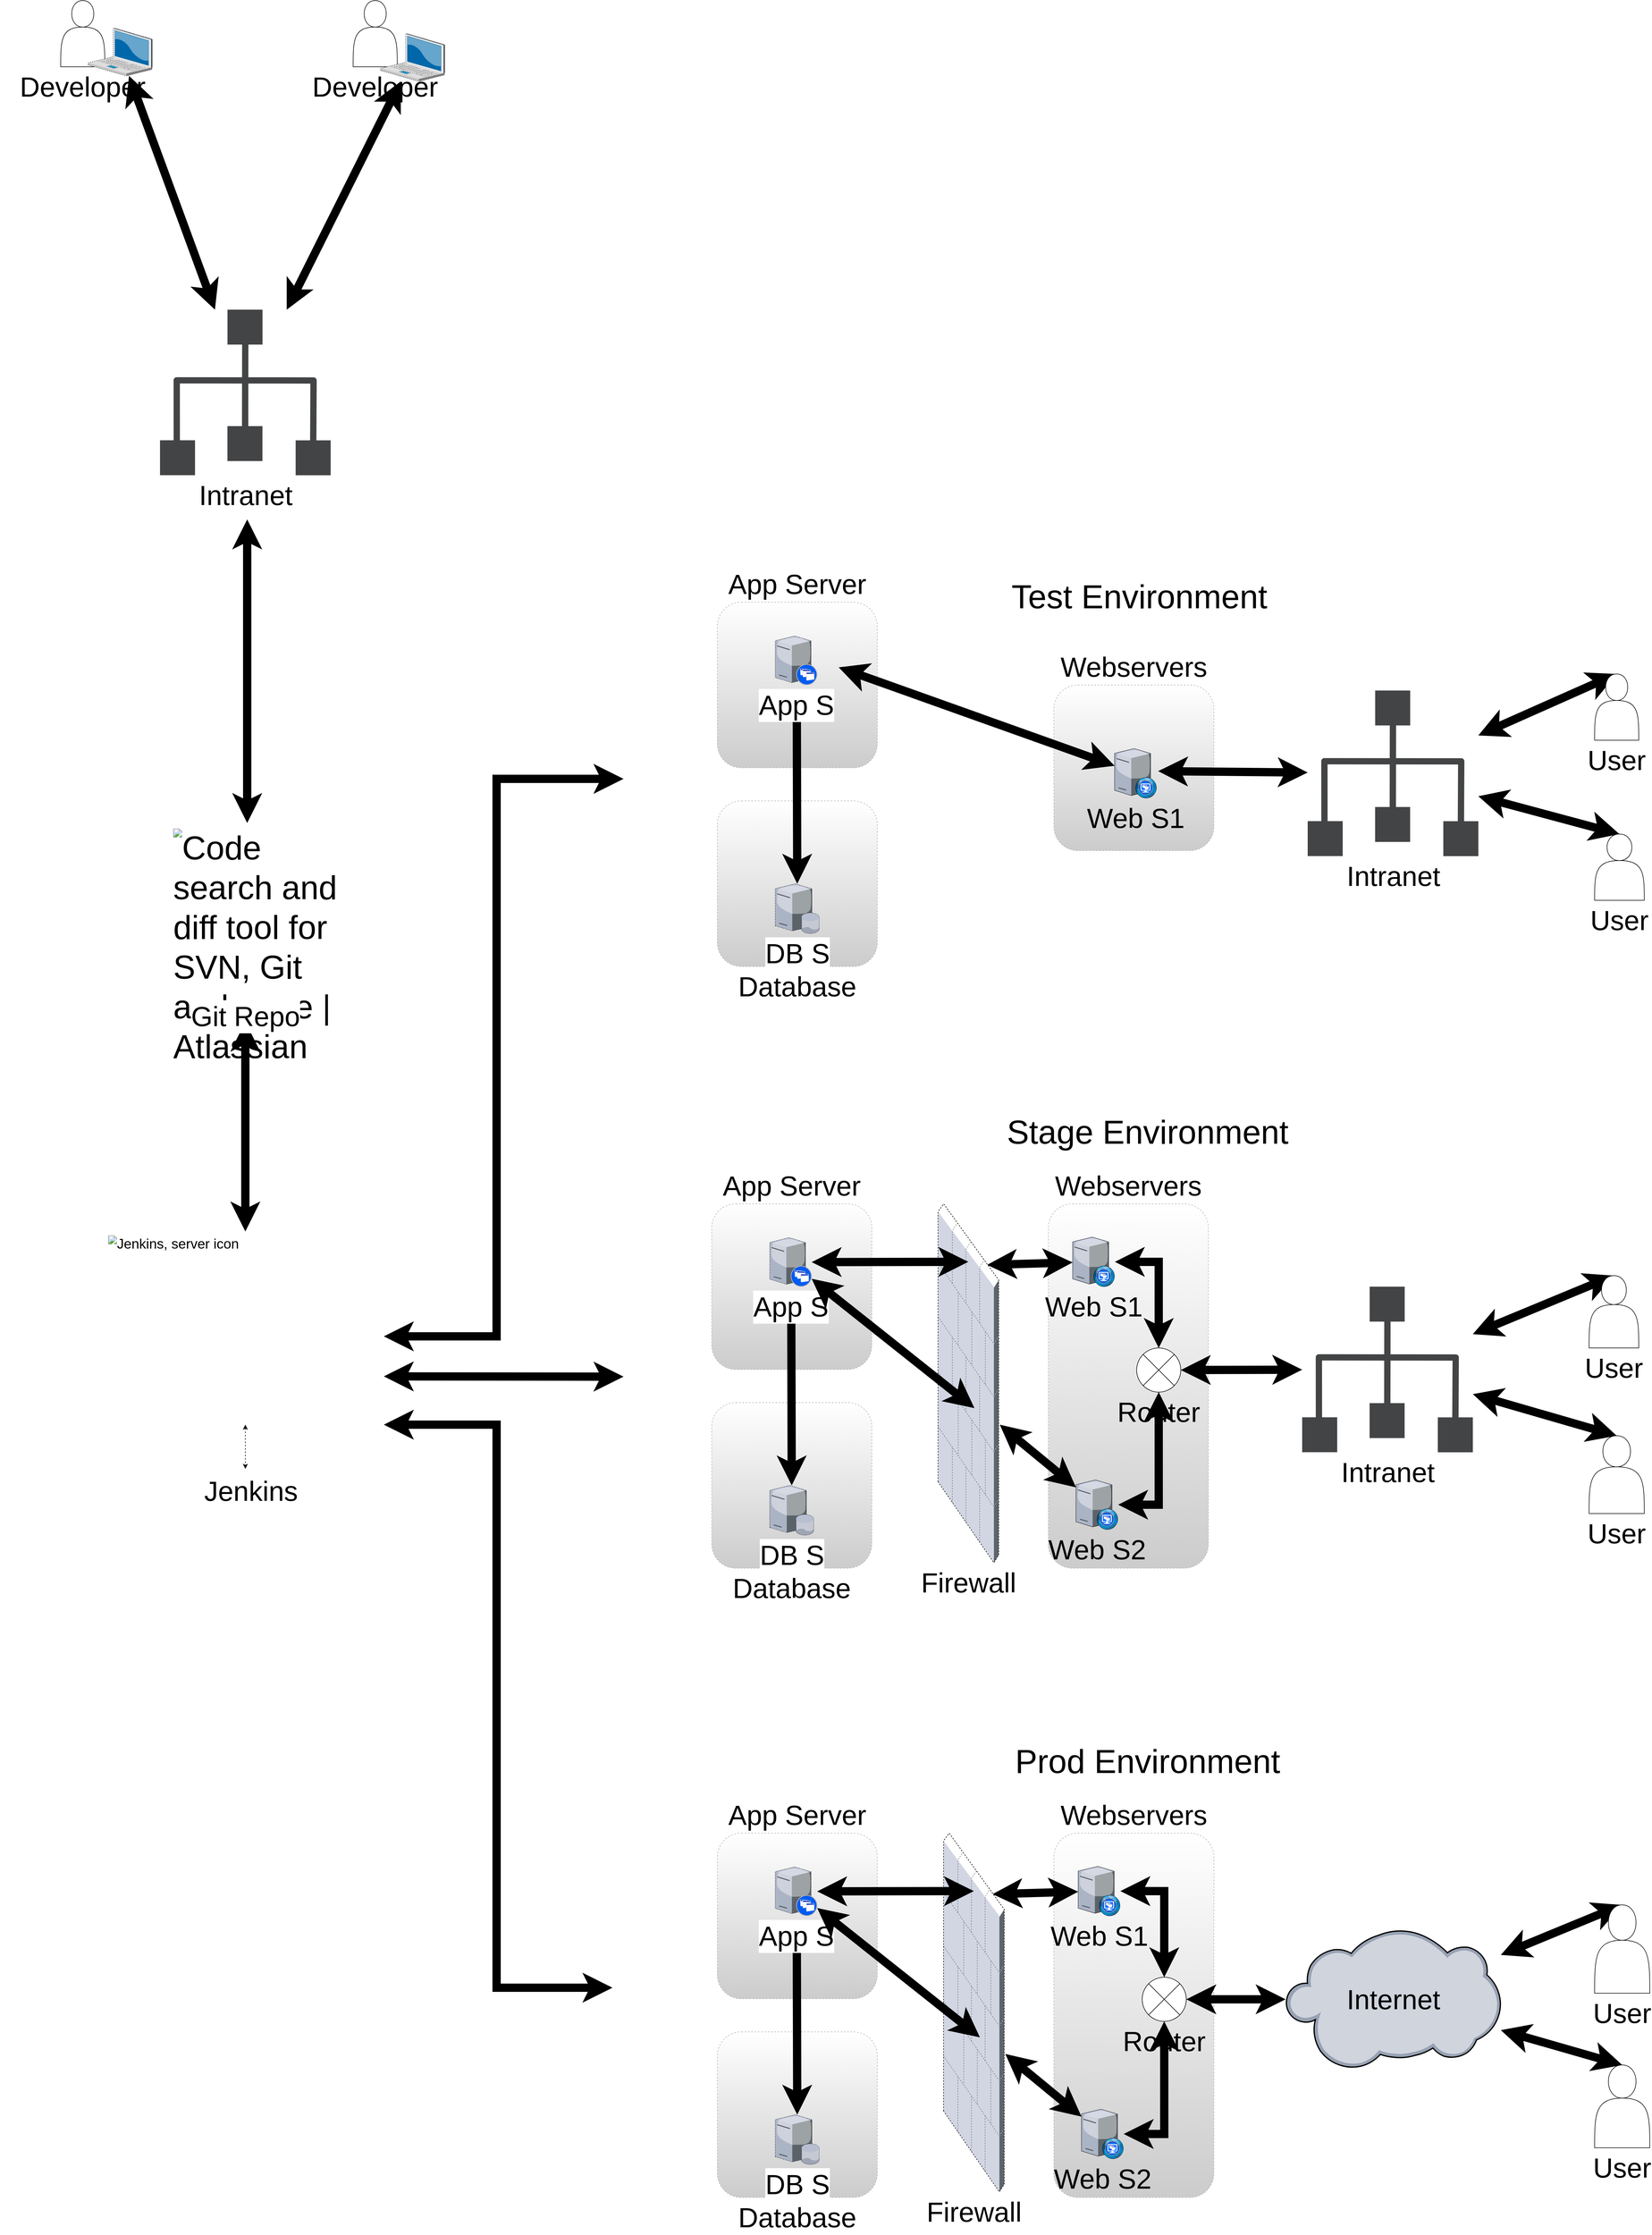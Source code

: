 <mxfile version="13.1.1" type="device"><diagram name="Page-1" id="822b0af5-4adb-64df-f703-e8dfc1f81529"><mxGraphModel dx="6813" dy="2693" grid="1" gridSize="10" guides="1" tooltips="1" connect="1" arrows="1" fold="1" page="1" pageScale="1" pageWidth="3500" pageHeight="4200" background="#ffffff" math="0" shadow="0"><root><mxCell id="0"/><mxCell id="1" parent="0"/><mxCell id="BeEIueveTL1TFy1BBAYI-16" value="Database" style="rounded=1;whiteSpace=wrap;html=1;fontSize=50;fillColor=#CCCCCC;labelPosition=center;verticalLabelPosition=bottom;align=center;verticalAlign=top;fontColor=#000000;strokeColor=#B3B3B3;dashed=1;labelBackgroundColor=#ffffff;shadow=0;glass=0;gradientColor=#FFFFFF;gradientDirection=north;" parent="1" vertex="1"><mxGeometry x="1730" y="1580" width="290" height="300" as="geometry"/></mxCell><mxCell id="BeEIueveTL1TFy1BBAYI-15" value="App Server" style="rounded=1;whiteSpace=wrap;html=1;fontSize=50;fillColor=#CCCCCC;labelPosition=center;verticalLabelPosition=top;align=center;verticalAlign=bottom;fontColor=#000000;strokeColor=#B3B3B3;dashed=1;labelBackgroundColor=#ffffff;shadow=0;glass=0;gradientColor=#FFFFFF;gradientDirection=north;" parent="1" vertex="1"><mxGeometry x="1730" y="1220" width="290" height="300" as="geometry"/></mxCell><mxCell id="BeEIueveTL1TFy1BBAYI-13" value="Webservers" style="rounded=1;whiteSpace=wrap;html=1;fontSize=50;fillColor=#CCCCCC;labelPosition=center;verticalLabelPosition=top;align=center;verticalAlign=bottom;fontColor=#000000;strokeColor=#B3B3B3;dashed=1;labelBackgroundColor=#ffffff;shadow=0;glass=0;gradientColor=#FFFFFF;gradientDirection=north;" parent="1" vertex="1"><mxGeometry x="2340" y="1370" width="290" height="300" as="geometry"/></mxCell><mxCell id="BeEIueveTL1TFy1BBAYI-19" style="edgeStyle=none;rounded=0;orthogonalLoop=1;jettySize=auto;html=1;startArrow=classic;startFill=1;endArrow=classic;endFill=1;fontSize=25;fontColor=#000000;strokeWidth=15;" parent="1" source="BeEIueveTL1TFy1BBAYI-2" edge="1"><mxGeometry relative="1" as="geometry"><mxPoint x="1950" y="1338" as="targetPoint"/></mxGeometry></mxCell><mxCell id="BeEIueveTL1TFy1BBAYI-2" value="Web S1" style="verticalLabelPosition=bottom;aspect=fixed;html=1;verticalAlign=top;strokeColor=none;align=center;outlineConnect=0;shape=mxgraph.citrix.desktop_web;fontSize=50;" parent="1" vertex="1"><mxGeometry x="2450" y="1485" width="76.5" height="90" as="geometry"/></mxCell><mxCell id="BeEIueveTL1TFy1BBAYI-8" style="edgeStyle=none;rounded=0;orthogonalLoop=1;jettySize=auto;html=1;exitX=1.031;exitY=0.456;exitDx=0;exitDy=0;fontSize=30;startArrow=classic;startFill=1;exitPerimeter=0;strokeWidth=15;" parent="1" source="BeEIueveTL1TFy1BBAYI-2" target="BeEIueveTL1TFy1BBAYI-94" edge="1"><mxGeometry relative="1" as="geometry"><mxPoint x="2580" y="1521" as="sourcePoint"/><mxPoint x="2760.0" y="1520.998" as="targetPoint"/></mxGeometry></mxCell><mxCell id="BeEIueveTL1TFy1BBAYI-11" style="edgeStyle=none;rounded=0;orthogonalLoop=1;jettySize=auto;html=1;exitX=0.5;exitY=0;exitDx=0;exitDy=0;fontSize=30;startArrow=classic;startFill=1;strokeWidth=15;" parent="1" source="BeEIueveTL1TFy1BBAYI-9" target="BeEIueveTL1TFy1BBAYI-94" edge="1"><mxGeometry relative="1" as="geometry"><mxPoint x="3150" y="1581.27" as="targetPoint"/></mxGeometry></mxCell><mxCell id="BeEIueveTL1TFy1BBAYI-9" value="User" style="shape=actor;whiteSpace=wrap;html=1;fontSize=50;labelPosition=center;verticalLabelPosition=bottom;align=center;verticalAlign=top;" parent="1" vertex="1"><mxGeometry x="3320" y="1640" width="90" height="120" as="geometry"/></mxCell><mxCell id="BeEIueveTL1TFy1BBAYI-12" style="edgeStyle=none;rounded=0;orthogonalLoop=1;jettySize=auto;html=1;exitX=0.5;exitY=0;exitDx=0;exitDy=0;fontSize=30;verticalAlign=middle;horizontal=1;endArrow=classic;endFill=1;startArrow=classic;startFill=1;strokeWidth=15;" parent="1" source="BeEIueveTL1TFy1BBAYI-10" target="BeEIueveTL1TFy1BBAYI-94" edge="1"><mxGeometry relative="1" as="geometry"><mxPoint x="3150" y="1434.387" as="targetPoint"/></mxGeometry></mxCell><mxCell id="BeEIueveTL1TFy1BBAYI-10" value="User" style="shape=actor;whiteSpace=wrap;html=1;fontSize=50;labelPosition=center;verticalLabelPosition=bottom;align=center;verticalAlign=top;" parent="1" vertex="1"><mxGeometry x="3320" y="1350" width="80" height="120" as="geometry"/></mxCell><mxCell id="BeEIueveTL1TFy1BBAYI-21" style="edgeStyle=none;rounded=0;orthogonalLoop=1;jettySize=auto;html=1;entryX=0.513;entryY=1.09;entryDx=0;entryDy=0;entryPerimeter=0;startArrow=classic;startFill=1;endArrow=classic;endFill=1;fontSize=25;fontColor=#000000;strokeWidth=15;" parent="1" source="BeEIueveTL1TFy1BBAYI-17" target="BeEIueveTL1TFy1BBAYI-18" edge="1"><mxGeometry relative="1" as="geometry"/></mxCell><mxCell id="BeEIueveTL1TFy1BBAYI-17" value="DB S" style="verticalLabelPosition=bottom;aspect=fixed;html=1;verticalAlign=top;strokeColor=none;align=center;outlineConnect=0;shape=mxgraph.citrix.database_server;rounded=1;shadow=0;glass=0;dashed=1;labelBackgroundColor=#ffffff;fillColor=#CCCCCC;gradientColor=#FFFFFF;fontSize=50;fontColor=#000000;" parent="1" vertex="1"><mxGeometry x="1835" y="1730" width="80" height="90" as="geometry"/></mxCell><mxCell id="BeEIueveTL1TFy1BBAYI-18" value="App S" style="verticalLabelPosition=bottom;aspect=fixed;html=1;verticalAlign=top;strokeColor=none;align=center;outlineConnect=0;shape=mxgraph.citrix.xenapp_server;rounded=1;shadow=0;glass=0;dashed=1;labelBackgroundColor=#ffffff;fillColor=#CCCCCC;gradientColor=#FFFFFF;fontSize=50;fontColor=#000000;" parent="1" vertex="1"><mxGeometry x="1835" y="1281" width="76" height="89" as="geometry"/></mxCell><mxCell id="BeEIueveTL1TFy1BBAYI-26" value="Database" style="rounded=1;whiteSpace=wrap;html=1;fontSize=50;fillColor=#CCCCCC;labelPosition=center;verticalLabelPosition=bottom;align=center;verticalAlign=top;fontColor=#000000;strokeColor=#B3B3B3;dashed=1;labelBackgroundColor=#ffffff;shadow=0;glass=0;gradientColor=#FFFFFF;gradientDirection=north;" parent="1" vertex="1"><mxGeometry x="1720" y="2670" width="290" height="300" as="geometry"/></mxCell><mxCell id="BeEIueveTL1TFy1BBAYI-27" value="App Server" style="rounded=1;whiteSpace=wrap;html=1;fontSize=50;fillColor=#CCCCCC;labelPosition=center;verticalLabelPosition=top;align=center;verticalAlign=bottom;fontColor=#000000;strokeColor=#B3B3B3;dashed=1;labelBackgroundColor=#ffffff;shadow=0;glass=0;gradientColor=#FFFFFF;gradientDirection=north;" parent="1" vertex="1"><mxGeometry x="1720" y="2310" width="290" height="300" as="geometry"/></mxCell><mxCell id="BeEIueveTL1TFy1BBAYI-28" value="Webservers" style="rounded=1;whiteSpace=wrap;html=1;fontSize=50;fillColor=#CCCCCC;labelPosition=center;verticalLabelPosition=top;align=center;verticalAlign=bottom;fontColor=#000000;strokeColor=#B3B3B3;dashed=1;labelBackgroundColor=#ffffff;shadow=0;glass=0;gradientColor=#FFFFFF;gradientDirection=north;" parent="1" vertex="1"><mxGeometry x="2330" y="2310" width="290" height="660" as="geometry"/></mxCell><mxCell id="BeEIueveTL1TFy1BBAYI-29" value="Web S2" style="verticalLabelPosition=bottom;aspect=fixed;html=1;verticalAlign=top;strokeColor=none;align=center;outlineConnect=0;shape=mxgraph.citrix.desktop_web;fontSize=50;" parent="1" vertex="1"><mxGeometry x="2380" y="2810" width="76.5" height="90" as="geometry"/></mxCell><mxCell id="BeEIueveTL1TFy1BBAYI-30" style="edgeStyle=none;rounded=0;orthogonalLoop=1;jettySize=auto;html=1;startArrow=classic;startFill=1;endArrow=classic;endFill=1;fontSize=25;fontColor=#000000;entryX=0.808;entryY=0.17;entryDx=0;entryDy=0;entryPerimeter=0;strokeWidth=15;" parent="1" source="BeEIueveTL1TFy1BBAYI-31" target="BeEIueveTL1TFy1BBAYI-45" edge="1"><mxGeometry relative="1" as="geometry"/></mxCell><mxCell id="BeEIueveTL1TFy1BBAYI-31" value="Web S1" style="verticalLabelPosition=bottom;aspect=fixed;html=1;verticalAlign=top;strokeColor=none;align=center;outlineConnect=0;shape=mxgraph.citrix.desktop_web;fontSize=50;" parent="1" vertex="1"><mxGeometry x="2374" y="2370" width="76.5" height="90" as="geometry"/></mxCell><mxCell id="BeEIueveTL1TFy1BBAYI-33" style="edgeStyle=orthogonalEdgeStyle;rounded=0;orthogonalLoop=1;jettySize=auto;html=1;exitX=0.5;exitY=0;exitDx=0;exitDy=0;startArrow=classic;startFill=1;strokeWidth=15;" parent="1" source="BeEIueveTL1TFy1BBAYI-36" target="BeEIueveTL1TFy1BBAYI-31" edge="1"><mxGeometry relative="1" as="geometry"><Array as="points"><mxPoint x="2530" y="2415"/></Array></mxGeometry></mxCell><mxCell id="BeEIueveTL1TFy1BBAYI-34" style="edgeStyle=orthogonalEdgeStyle;rounded=0;orthogonalLoop=1;jettySize=auto;html=1;exitX=0.5;exitY=1;exitDx=0;exitDy=0;startArrow=classic;startFill=1;strokeWidth=15;" parent="1" source="BeEIueveTL1TFy1BBAYI-36" target="BeEIueveTL1TFy1BBAYI-29" edge="1"><mxGeometry relative="1" as="geometry"><Array as="points"><mxPoint x="2530" y="2855"/></Array></mxGeometry></mxCell><mxCell id="BeEIueveTL1TFy1BBAYI-35" style="edgeStyle=none;rounded=0;orthogonalLoop=1;jettySize=auto;html=1;exitX=1;exitY=0.5;exitDx=0;exitDy=0;fontSize=30;startArrow=classic;startFill=1;strokeWidth=15;" parent="1" source="BeEIueveTL1TFy1BBAYI-36" target="BeEIueveTL1TFy1BBAYI-96" edge="1"><mxGeometry relative="1" as="geometry"><mxPoint x="2750" y="2610.998" as="targetPoint"/></mxGeometry></mxCell><mxCell id="BeEIueveTL1TFy1BBAYI-36" value="Router" style="shape=sumEllipse;perimeter=ellipsePerimeter;whiteSpace=wrap;html=1;backgroundOutline=1;fontSize=50;labelPosition=center;verticalLabelPosition=bottom;align=center;verticalAlign=top;" parent="1" vertex="1"><mxGeometry x="2490" y="2571" width="80" height="80" as="geometry"/></mxCell><mxCell id="BeEIueveTL1TFy1BBAYI-37" style="edgeStyle=none;rounded=0;orthogonalLoop=1;jettySize=auto;html=1;exitX=0.5;exitY=0;exitDx=0;exitDy=0;fontSize=30;startArrow=classic;startFill=1;strokeWidth=15;" parent="1" source="BeEIueveTL1TFy1BBAYI-38" target="BeEIueveTL1TFy1BBAYI-96" edge="1"><mxGeometry relative="1" as="geometry"><mxPoint x="3140" y="2671.27" as="targetPoint"/></mxGeometry></mxCell><mxCell id="BeEIueveTL1TFy1BBAYI-38" value="User" style="shape=actor;whiteSpace=wrap;html=1;fontSize=50;labelPosition=center;verticalLabelPosition=bottom;align=center;verticalAlign=top;" parent="1" vertex="1"><mxGeometry x="3310" y="2730" width="100" height="141" as="geometry"/></mxCell><mxCell id="BeEIueveTL1TFy1BBAYI-39" style="edgeStyle=none;rounded=0;orthogonalLoop=1;jettySize=auto;html=1;exitX=0.5;exitY=0;exitDx=0;exitDy=0;fontSize=30;verticalAlign=middle;horizontal=1;endArrow=classic;endFill=1;startArrow=classic;startFill=1;strokeWidth=15;" parent="1" source="BeEIueveTL1TFy1BBAYI-40" target="BeEIueveTL1TFy1BBAYI-96" edge="1"><mxGeometry relative="1" as="geometry"><mxPoint x="3140" y="2524.387" as="targetPoint"/></mxGeometry></mxCell><mxCell id="BeEIueveTL1TFy1BBAYI-40" value="User" style="shape=actor;whiteSpace=wrap;html=1;fontSize=50;labelPosition=center;verticalLabelPosition=bottom;align=center;verticalAlign=top;" parent="1" vertex="1"><mxGeometry x="3310" y="2440" width="90" height="131" as="geometry"/></mxCell><mxCell id="BeEIueveTL1TFy1BBAYI-41" style="edgeStyle=none;rounded=0;orthogonalLoop=1;jettySize=auto;html=1;entryX=0.513;entryY=1.09;entryDx=0;entryDy=0;entryPerimeter=0;startArrow=classic;startFill=1;endArrow=classic;endFill=1;fontSize=25;fontColor=#000000;strokeWidth=15;" parent="1" source="BeEIueveTL1TFy1BBAYI-42" target="BeEIueveTL1TFy1BBAYI-43" edge="1"><mxGeometry relative="1" as="geometry"/></mxCell><mxCell id="BeEIueveTL1TFy1BBAYI-42" value="DB S" style="verticalLabelPosition=bottom;aspect=fixed;html=1;verticalAlign=top;strokeColor=none;align=center;outlineConnect=0;shape=mxgraph.citrix.database_server;rounded=1;shadow=0;glass=0;dashed=1;labelBackgroundColor=#ffffff;fillColor=#CCCCCC;gradientColor=#FFFFFF;fontSize=50;fontColor=#000000;" parent="1" vertex="1"><mxGeometry x="1825" y="2820" width="80" height="90" as="geometry"/></mxCell><mxCell id="BeEIueveTL1TFy1BBAYI-43" value="App S" style="verticalLabelPosition=bottom;aspect=fixed;html=1;verticalAlign=top;strokeColor=none;align=center;outlineConnect=0;shape=mxgraph.citrix.xenapp_server;rounded=1;shadow=0;glass=0;dashed=1;labelBackgroundColor=#ffffff;fillColor=#CCCCCC;gradientColor=#FFFFFF;fontSize=50;fontColor=#000000;" parent="1" vertex="1"><mxGeometry x="1825" y="2371" width="76" height="89" as="geometry"/></mxCell><mxCell id="BeEIueveTL1TFy1BBAYI-44" style="edgeStyle=none;rounded=0;orthogonalLoop=1;jettySize=auto;html=1;startArrow=classic;startFill=1;endArrow=classic;endFill=1;fontSize=25;fontColor=#000000;strokeWidth=15;" parent="1" source="BeEIueveTL1TFy1BBAYI-29" edge="1"><mxGeometry relative="1" as="geometry"><mxPoint x="2242" y="2710" as="targetPoint"/></mxGeometry></mxCell><mxCell id="BeEIueveTL1TFy1BBAYI-45" value="Firewall" style="verticalLabelPosition=bottom;html=1;verticalAlign=top;strokeColor=none;align=center;outlineConnect=0;shape=mxgraph.citrix.firewall;rounded=1;shadow=0;glass=0;dashed=1;labelBackgroundColor=#ffffff;fillColor=#CCCCCC;gradientColor=#FFFFFF;fontSize=50;fontColor=#000000;direction=east;rotation=0;" parent="1" vertex="1"><mxGeometry x="2130" y="2310" width="110" height="650" as="geometry"/></mxCell><mxCell id="BeEIueveTL1TFy1BBAYI-46" style="edgeStyle=none;rounded=0;orthogonalLoop=1;jettySize=auto;html=1;startArrow=classic;startFill=1;endArrow=classic;endFill=1;fontSize=25;fontColor=#000000;strokeWidth=15;" parent="1" source="BeEIueveTL1TFy1BBAYI-43" edge="1"><mxGeometry relative="1" as="geometry"><mxPoint x="2185" y="2415" as="targetPoint"/></mxGeometry></mxCell><mxCell id="BeEIueveTL1TFy1BBAYI-47" style="edgeStyle=none;rounded=0;orthogonalLoop=1;jettySize=auto;html=1;startArrow=classic;startFill=1;endArrow=classic;endFill=1;fontSize=25;fontColor=#000000;strokeWidth=15;" parent="1" target="BeEIueveTL1TFy1BBAYI-43" edge="1"><mxGeometry relative="1" as="geometry"><mxPoint x="2196" y="2680" as="sourcePoint"/></mxGeometry></mxCell><mxCell id="BeEIueveTL1TFy1BBAYI-71" value="Database" style="rounded=1;whiteSpace=wrap;html=1;fontSize=50;fillColor=#CCCCCC;labelPosition=center;verticalLabelPosition=bottom;align=center;verticalAlign=top;fontColor=#000000;strokeColor=#B3B3B3;dashed=1;labelBackgroundColor=#ffffff;shadow=0;glass=0;gradientColor=#FFFFFF;gradientDirection=north;" parent="1" vertex="1"><mxGeometry x="1730" y="3810" width="290" height="300" as="geometry"/></mxCell><mxCell id="BeEIueveTL1TFy1BBAYI-72" value="App Server" style="rounded=1;whiteSpace=wrap;html=1;fontSize=50;fillColor=#CCCCCC;labelPosition=center;verticalLabelPosition=top;align=center;verticalAlign=bottom;fontColor=#000000;strokeColor=#B3B3B3;dashed=1;labelBackgroundColor=#ffffff;shadow=0;glass=0;gradientColor=#FFFFFF;gradientDirection=north;" parent="1" vertex="1"><mxGeometry x="1730" y="3450" width="290" height="300" as="geometry"/></mxCell><mxCell id="BeEIueveTL1TFy1BBAYI-73" value="Webservers" style="rounded=1;whiteSpace=wrap;html=1;fontSize=50;fillColor=#CCCCCC;labelPosition=center;verticalLabelPosition=top;align=center;verticalAlign=bottom;fontColor=#000000;strokeColor=#B3B3B3;dashed=1;labelBackgroundColor=#ffffff;shadow=0;glass=0;gradientColor=#FFFFFF;gradientDirection=north;" parent="1" vertex="1"><mxGeometry x="2340" y="3450" width="290" height="660" as="geometry"/></mxCell><mxCell id="BeEIueveTL1TFy1BBAYI-74" value="Web S2" style="verticalLabelPosition=bottom;aspect=fixed;html=1;verticalAlign=top;strokeColor=none;align=center;outlineConnect=0;shape=mxgraph.citrix.desktop_web;fontSize=50;" parent="1" vertex="1"><mxGeometry x="2390" y="3950" width="76.5" height="90" as="geometry"/></mxCell><mxCell id="BeEIueveTL1TFy1BBAYI-75" style="edgeStyle=none;rounded=0;orthogonalLoop=1;jettySize=auto;html=1;startArrow=classic;startFill=1;endArrow=classic;endFill=1;fontSize=25;fontColor=#000000;entryX=0.808;entryY=0.17;entryDx=0;entryDy=0;entryPerimeter=0;strokeWidth=15;" parent="1" source="BeEIueveTL1TFy1BBAYI-76" target="BeEIueveTL1TFy1BBAYI-90" edge="1"><mxGeometry relative="1" as="geometry"/></mxCell><mxCell id="BeEIueveTL1TFy1BBAYI-76" value="Web S1" style="verticalLabelPosition=bottom;aspect=fixed;html=1;verticalAlign=top;strokeColor=none;align=center;outlineConnect=0;shape=mxgraph.citrix.desktop_web;fontSize=50;" parent="1" vertex="1"><mxGeometry x="2384" y="3510" width="76.5" height="90" as="geometry"/></mxCell><mxCell id="BeEIueveTL1TFy1BBAYI-77" value="Internet" style="verticalLabelPosition=middle;aspect=fixed;html=1;verticalAlign=middle;strokeColor=none;align=center;outlineConnect=0;shape=mxgraph.citrix.cloud;labelPosition=center;fontSize=50;" parent="1" vertex="1"><mxGeometry x="2760" y="3623.74" width="390" height="254.51" as="geometry"/></mxCell><mxCell id="BeEIueveTL1TFy1BBAYI-78" style="edgeStyle=orthogonalEdgeStyle;rounded=0;orthogonalLoop=1;jettySize=auto;html=1;exitX=0.5;exitY=0;exitDx=0;exitDy=0;startArrow=classic;startFill=1;strokeWidth=15;" parent="1" source="BeEIueveTL1TFy1BBAYI-81" target="BeEIueveTL1TFy1BBAYI-76" edge="1"><mxGeometry relative="1" as="geometry"><Array as="points"><mxPoint x="2540" y="3555"/></Array></mxGeometry></mxCell><mxCell id="BeEIueveTL1TFy1BBAYI-79" style="edgeStyle=orthogonalEdgeStyle;rounded=0;orthogonalLoop=1;jettySize=auto;html=1;exitX=0.5;exitY=1;exitDx=0;exitDy=0;startArrow=classic;startFill=1;strokeWidth=15;" parent="1" source="BeEIueveTL1TFy1BBAYI-81" target="BeEIueveTL1TFy1BBAYI-74" edge="1"><mxGeometry relative="1" as="geometry"><Array as="points"><mxPoint x="2540" y="3995"/></Array></mxGeometry></mxCell><mxCell id="BeEIueveTL1TFy1BBAYI-80" style="edgeStyle=none;rounded=0;orthogonalLoop=1;jettySize=auto;html=1;exitX=1;exitY=0.5;exitDx=0;exitDy=0;fontSize=30;startArrow=classic;startFill=1;strokeWidth=15;" parent="1" source="BeEIueveTL1TFy1BBAYI-81" target="BeEIueveTL1TFy1BBAYI-77" edge="1"><mxGeometry relative="1" as="geometry"><mxPoint x="2700" y="3750" as="targetPoint"/></mxGeometry></mxCell><mxCell id="BeEIueveTL1TFy1BBAYI-81" value="Router" style="shape=sumEllipse;perimeter=ellipsePerimeter;whiteSpace=wrap;html=1;backgroundOutline=1;fontSize=50;labelPosition=center;verticalLabelPosition=bottom;align=center;verticalAlign=top;" parent="1" vertex="1"><mxGeometry x="2500" y="3711" width="80" height="80" as="geometry"/></mxCell><mxCell id="BeEIueveTL1TFy1BBAYI-82" style="edgeStyle=none;rounded=0;orthogonalLoop=1;jettySize=auto;html=1;exitX=0.5;exitY=0;exitDx=0;exitDy=0;fontSize=30;startArrow=classic;startFill=1;strokeWidth=15;" parent="1" source="BeEIueveTL1TFy1BBAYI-83" target="BeEIueveTL1TFy1BBAYI-77" edge="1"><mxGeometry relative="1" as="geometry"/></mxCell><mxCell id="BeEIueveTL1TFy1BBAYI-83" value="User" style="shape=actor;whiteSpace=wrap;html=1;fontSize=50;labelPosition=center;verticalLabelPosition=bottom;align=center;verticalAlign=top;" parent="1" vertex="1"><mxGeometry x="3320" y="3870" width="100" height="150" as="geometry"/></mxCell><mxCell id="BeEIueveTL1TFy1BBAYI-84" style="edgeStyle=none;rounded=0;orthogonalLoop=1;jettySize=auto;html=1;exitX=0.5;exitY=0;exitDx=0;exitDy=0;fontSize=30;verticalAlign=middle;horizontal=1;endArrow=classic;endFill=1;startArrow=classic;startFill=1;strokeWidth=15;" parent="1" source="BeEIueveTL1TFy1BBAYI-85" target="BeEIueveTL1TFy1BBAYI-77" edge="1"><mxGeometry relative="1" as="geometry"/></mxCell><mxCell id="BeEIueveTL1TFy1BBAYI-85" value="User" style="shape=actor;whiteSpace=wrap;html=1;fontSize=50;labelPosition=center;verticalLabelPosition=bottom;align=center;verticalAlign=top;" parent="1" vertex="1"><mxGeometry x="3320" y="3580" width="100" height="160" as="geometry"/></mxCell><mxCell id="BeEIueveTL1TFy1BBAYI-86" style="edgeStyle=none;rounded=0;orthogonalLoop=1;jettySize=auto;html=1;entryX=0.513;entryY=1.09;entryDx=0;entryDy=0;entryPerimeter=0;startArrow=classic;startFill=1;endArrow=classic;endFill=1;fontSize=25;fontColor=#000000;strokeWidth=15;" parent="1" source="BeEIueveTL1TFy1BBAYI-87" target="BeEIueveTL1TFy1BBAYI-88" edge="1"><mxGeometry relative="1" as="geometry"/></mxCell><mxCell id="BeEIueveTL1TFy1BBAYI-87" value="DB S" style="verticalLabelPosition=bottom;aspect=fixed;html=1;verticalAlign=top;strokeColor=none;align=center;outlineConnect=0;shape=mxgraph.citrix.database_server;rounded=1;shadow=0;glass=0;dashed=1;labelBackgroundColor=#ffffff;fillColor=#CCCCCC;gradientColor=#FFFFFF;fontSize=50;fontColor=#000000;" parent="1" vertex="1"><mxGeometry x="1835" y="3960" width="80" height="90" as="geometry"/></mxCell><mxCell id="BeEIueveTL1TFy1BBAYI-88" value="App S" style="verticalLabelPosition=bottom;aspect=fixed;html=1;verticalAlign=top;strokeColor=none;align=center;outlineConnect=0;shape=mxgraph.citrix.xenapp_server;rounded=1;shadow=0;glass=0;dashed=1;labelBackgroundColor=#ffffff;fillColor=#CCCCCC;gradientColor=#FFFFFF;fontSize=50;fontColor=#000000;" parent="1" vertex="1"><mxGeometry x="1835" y="3511" width="76" height="89" as="geometry"/></mxCell><mxCell id="BeEIueveTL1TFy1BBAYI-89" style="edgeStyle=none;rounded=0;orthogonalLoop=1;jettySize=auto;html=1;startArrow=classic;startFill=1;endArrow=classic;endFill=1;fontSize=25;fontColor=#000000;strokeWidth=15;" parent="1" source="BeEIueveTL1TFy1BBAYI-74" edge="1"><mxGeometry relative="1" as="geometry"><mxPoint x="2252" y="3850.0" as="targetPoint"/></mxGeometry></mxCell><mxCell id="BeEIueveTL1TFy1BBAYI-90" value="Firewall" style="verticalLabelPosition=bottom;html=1;verticalAlign=top;strokeColor=none;align=center;outlineConnect=0;shape=mxgraph.citrix.firewall;rounded=1;shadow=0;glass=0;dashed=1;labelBackgroundColor=#ffffff;fillColor=#CCCCCC;gradientColor=#FFFFFF;fontSize=50;fontColor=#000000;direction=east;rotation=0;" parent="1" vertex="1"><mxGeometry x="2140" y="3450" width="110" height="650" as="geometry"/></mxCell><mxCell id="BeEIueveTL1TFy1BBAYI-91" style="edgeStyle=none;rounded=0;orthogonalLoop=1;jettySize=auto;html=1;startArrow=classic;startFill=1;endArrow=classic;endFill=1;fontSize=25;fontColor=#000000;strokeWidth=15;" parent="1" source="BeEIueveTL1TFy1BBAYI-88" edge="1"><mxGeometry relative="1" as="geometry"><mxPoint x="2195" y="3555.0" as="targetPoint"/></mxGeometry></mxCell><mxCell id="BeEIueveTL1TFy1BBAYI-92" style="edgeStyle=none;rounded=0;orthogonalLoop=1;jettySize=auto;html=1;startArrow=classic;startFill=1;endArrow=classic;endFill=1;fontSize=25;fontColor=#000000;strokeWidth=15;" parent="1" target="BeEIueveTL1TFy1BBAYI-88" edge="1"><mxGeometry relative="1" as="geometry"><mxPoint x="2206" y="3820.0" as="sourcePoint"/></mxGeometry></mxCell><mxCell id="BeEIueveTL1TFy1BBAYI-94" value="Intranet" style="pointerEvents=1;shadow=0;dashed=0;html=1;strokeColor=none;fillColor=#434445;aspect=fixed;labelPosition=center;verticalLabelPosition=bottom;verticalAlign=top;align=center;outlineConnect=0;shape=mxgraph.vvd.infrastructure;rounded=1;glass=0;labelBackgroundColor=#ffffff;fontSize=50;fontColor=#000000;" parent="1" vertex="1"><mxGeometry x="2800" y="1380" width="309.28" height="300" as="geometry"/></mxCell><mxCell id="BeEIueveTL1TFy1BBAYI-96" value="Intranet" style="pointerEvents=1;shadow=0;dashed=0;html=1;strokeColor=none;fillColor=#434445;aspect=fixed;labelPosition=center;verticalLabelPosition=bottom;verticalAlign=top;align=center;outlineConnect=0;shape=mxgraph.vvd.infrastructure;rounded=1;glass=0;labelBackgroundColor=#ffffff;fontSize=50;fontColor=#000000;" parent="1" vertex="1"><mxGeometry x="2790" y="2460" width="309.28" height="300" as="geometry"/></mxCell><mxCell id="BeEIueveTL1TFy1BBAYI-99" value="Test Environment" style="text;html=1;strokeColor=none;fillColor=none;align=center;verticalAlign=middle;whiteSpace=wrap;rounded=0;shadow=0;glass=0;dashed=1;labelBackgroundColor=#ffffff;fontSize=60;fontColor=#000000;" parent="1" vertex="1"><mxGeometry x="2240" y="1160" width="510" height="100" as="geometry"/></mxCell><mxCell id="BeEIueveTL1TFy1BBAYI-100" value="Stage Environment" style="text;html=1;strokeColor=none;fillColor=none;align=center;verticalAlign=middle;whiteSpace=wrap;rounded=0;shadow=0;glass=0;dashed=1;labelBackgroundColor=#ffffff;fontSize=60;fontColor=#000000;" parent="1" vertex="1"><mxGeometry x="2190" y="2130" width="640" height="100" as="geometry"/></mxCell><mxCell id="BeEIueveTL1TFy1BBAYI-101" value="&lt;div&gt;Prod Environment&lt;/div&gt;" style="text;html=1;strokeColor=none;fillColor=none;align=center;verticalAlign=middle;whiteSpace=wrap;rounded=0;shadow=0;glass=0;dashed=1;labelBackgroundColor=#ffffff;fontSize=60;fontColor=#000000;" parent="1" vertex="1"><mxGeometry x="2190" y="3270" width="640" height="100" as="geometry"/></mxCell><mxCell id="BeEIueveTL1TFy1BBAYI-106" value="" style="group" parent="1" vertex="1" connectable="0"><mxGeometry x="430" y="130" width="190" height="146.5" as="geometry"/></mxCell><mxCell id="BeEIueveTL1TFy1BBAYI-102" value="Developer" style="shape=actor;whiteSpace=wrap;html=1;fontSize=50;labelPosition=center;verticalLabelPosition=bottom;align=center;verticalAlign=top;" parent="BeEIueveTL1TFy1BBAYI-106" vertex="1"><mxGeometry x="110" width="80" height="120" as="geometry"/></mxCell><mxCell id="BeEIueveTL1TFy1BBAYI-107" value="" style="group" parent="1" vertex="1" connectable="0"><mxGeometry x="970" y="130" width="180" height="146.5" as="geometry"/></mxCell><mxCell id="BeEIueveTL1TFy1BBAYI-103" value="Developer" style="shape=actor;whiteSpace=wrap;html=1;fontSize=50;labelPosition=center;verticalLabelPosition=bottom;align=center;verticalAlign=top;" parent="BeEIueveTL1TFy1BBAYI-107" vertex="1"><mxGeometry x="100" width="80" height="120" as="geometry"/></mxCell><mxCell id="BeEIueveTL1TFy1BBAYI-110" style="edgeStyle=none;rounded=0;orthogonalLoop=1;jettySize=auto;html=1;startArrow=classic;startFill=1;endArrow=classic;endFill=1;fontSize=60;fontColor=#000000;strokeWidth=15;" parent="1" source="BeEIueveTL1TFy1BBAYI-104" target="BeEIueveTL1TFy1BBAYI-108" edge="1"><mxGeometry relative="1" as="geometry"/></mxCell><mxCell id="BeEIueveTL1TFy1BBAYI-104" value="" style="verticalLabelPosition=bottom;aspect=fixed;html=1;verticalAlign=top;strokeColor=none;align=center;outlineConnect=0;shape=mxgraph.citrix.laptop_2;rounded=1;shadow=0;glass=0;dashed=1;labelBackgroundColor=#ffffff;fillColor=#CCCCCC;gradientColor=#FFFFFF;fontSize=60;fontColor=#000000;" parent="1" vertex="1"><mxGeometry x="590" y="180" width="116" height="86.5" as="geometry"/></mxCell><mxCell id="BeEIueveTL1TFy1BBAYI-109" style="edgeStyle=none;rounded=0;orthogonalLoop=1;jettySize=auto;html=1;startArrow=classic;startFill=1;endArrow=classic;endFill=1;fontSize=60;fontColor=#000000;strokeWidth=15;" parent="1" source="BeEIueveTL1TFy1BBAYI-105" target="BeEIueveTL1TFy1BBAYI-108" edge="1"><mxGeometry relative="1" as="geometry"/></mxCell><mxCell id="BeEIueveTL1TFy1BBAYI-105" value="" style="verticalLabelPosition=bottom;aspect=fixed;html=1;verticalAlign=top;strokeColor=none;align=center;outlineConnect=0;shape=mxgraph.citrix.laptop_2;rounded=1;shadow=0;glass=0;dashed=1;labelBackgroundColor=#ffffff;fillColor=#CCCCCC;gradientColor=#FFFFFF;fontSize=60;fontColor=#000000;" parent="1" vertex="1"><mxGeometry x="1120" y="190" width="116" height="86.5" as="geometry"/></mxCell><mxCell id="BeEIueveTL1TFy1BBAYI-108" value="Intranet" style="pointerEvents=1;shadow=0;dashed=0;html=1;strokeColor=none;fillColor=#434445;aspect=fixed;labelPosition=center;verticalLabelPosition=bottom;verticalAlign=top;align=center;outlineConnect=0;shape=mxgraph.vvd.infrastructure;rounded=1;glass=0;labelBackgroundColor=#ffffff;fontSize=50;fontColor=#000000;" parent="1" vertex="1"><mxGeometry x="720" y="690" width="309.28" height="300" as="geometry"/></mxCell><mxCell id="BeEIueveTL1TFy1BBAYI-113" style="edgeStyle=none;rounded=0;orthogonalLoop=1;jettySize=auto;html=1;startArrow=classic;startFill=1;endArrow=classic;endFill=1;fontSize=60;fontColor=#000000;strokeWidth=15;" parent="1" edge="1"><mxGeometry relative="1" as="geometry"><mxPoint x="878" y="1620" as="sourcePoint"/><mxPoint x="878" y="1070" as="targetPoint"/></mxGeometry></mxCell><mxCell id="BeEIueveTL1TFy1BBAYI-112" value="&lt;!--StartFragment--&gt;&lt;img alt=&quot;Code search and diff tool for SVN, Git and more | Atlassian&quot; class=&quot;n3VNCb&quot; src=&quot;https://wac-cdn.atlassian.com/dam/jcr:9deea134-cecc-44e3-b2cd-cbdbbcfd8ca3/Software-ALL-41.png?cdnVersion=1002&quot; data-noaft=&quot;1&quot; jsname=&quot;HiaYvf&quot; jsaction=&quot;load:XAeZkd;&quot; style=&quot;width: 275px; height: 275px; margin: 0px;&quot;&gt;&lt;!--EndFragment--&gt;" style="text;whiteSpace=wrap;html=1;fontSize=60;fontColor=#000000;" parent="1" vertex="1"><mxGeometry x="741.86" y="1623" width="300" height="310" as="geometry"/></mxCell><mxCell id="BeEIueveTL1TFy1BBAYI-119" style="edgeStyle=none;rounded=0;orthogonalLoop=1;jettySize=auto;html=1;startArrow=classic;startFill=1;endArrow=classic;endFill=1;fontSize=25;fontColor=#000000;strokeWidth=15;" parent="1" source="BeEIueveTL1TFy1BBAYI-114" target="BeEIueveTL1TFy1BBAYI-117" edge="1"><mxGeometry relative="1" as="geometry"/></mxCell><mxCell id="BeEIueveTL1TFy1BBAYI-114" value="Git Repo" style="text;html=1;strokeColor=none;fillColor=none;align=center;verticalAlign=middle;whiteSpace=wrap;rounded=0;shadow=0;glass=0;dashed=1;labelBackgroundColor=#ffffff;fontSize=50;fontColor=#000000;" parent="1" vertex="1"><mxGeometry x="734.64" y="1960" width="280" height="20" as="geometry"/></mxCell><mxCell id="BeEIueveTL1TFy1BBAYI-120" style="edgeStyle=orthogonalEdgeStyle;rounded=0;orthogonalLoop=1;jettySize=auto;html=1;startArrow=classic;startFill=1;endArrow=classic;endFill=1;fontSize=25;fontColor=#000000;strokeWidth=15;" parent="1" source="BeEIueveTL1TFy1BBAYI-117" edge="1"><mxGeometry relative="1" as="geometry"><mxPoint x="1560" y="1540" as="targetPoint"/><Array as="points"><mxPoint x="1330" y="2550"/><mxPoint x="1330" y="1540"/></Array></mxGeometry></mxCell><mxCell id="BeEIueveTL1TFy1BBAYI-121" style="edgeStyle=orthogonalEdgeStyle;rounded=0;orthogonalLoop=1;jettySize=auto;html=1;exitX=1;exitY=1;exitDx=0;exitDy=0;startArrow=classic;startFill=1;endArrow=classic;endFill=1;fontSize=25;fontColor=#000000;strokeWidth=15;" parent="1" source="BeEIueveTL1TFy1BBAYI-117" edge="1"><mxGeometry relative="1" as="geometry"><mxPoint x="1540" y="3730" as="targetPoint"/><Array as="points"><mxPoint x="1330" y="2710"/><mxPoint x="1330" y="3730"/></Array></mxGeometry></mxCell><mxCell id="BeEIueveTL1TFy1BBAYI-122" style="edgeStyle=none;rounded=0;orthogonalLoop=1;jettySize=auto;html=1;startArrow=classic;startFill=1;endArrow=classic;endFill=1;fontSize=25;fontColor=#000000;exitX=1;exitY=0.75;exitDx=0;exitDy=0;strokeWidth=15;" parent="1" source="BeEIueveTL1TFy1BBAYI-117" edge="1"><mxGeometry relative="1" as="geometry"><mxPoint x="1560" y="2623" as="targetPoint"/><mxPoint x="1070" y="2620" as="sourcePoint"/></mxGeometry></mxCell><mxCell id="BeEIueveTL1TFy1BBAYI-125" value="" style="edgeStyle=none;rounded=0;orthogonalLoop=1;jettySize=auto;html=1;dashed=1;startArrow=classic;startFill=1;endArrow=classic;endFill=1;fontSize=25;fontColor=#000000;" parent="1" source="BeEIueveTL1TFy1BBAYI-117" edge="1"><mxGeometry relative="1" as="geometry"><mxPoint x="874.64" y="2790" as="targetPoint"/></mxGeometry></mxCell><mxCell id="BeEIueveTL1TFy1BBAYI-117" value="&lt;!--StartFragment--&gt;&lt;img alt=&quot;Jenkins, server icon&quot; class=&quot;n3VNCb&quot; src=&quot;https://cdn1.iconfinder.com/data/icons/jenkins/128/Server-512.png&quot; data-noaft=&quot;1&quot; jsname=&quot;HiaYvf&quot; jsaction=&quot;load:XAeZkd;&quot; style=&quot;width: 495px; height: 495px; margin: 0px;&quot;&gt;&lt;!--EndFragment--&gt;" style="text;whiteSpace=wrap;html=1;fontSize=25;fontColor=#000000;" parent="1" vertex="1"><mxGeometry x="623.61" y="2360" width="502.06" height="350" as="geometry"/></mxCell><mxCell id="BeEIueveTL1TFy1BBAYI-123" value="Jenkins" style="text;html=1;strokeColor=none;fillColor=none;align=center;verticalAlign=middle;whiteSpace=wrap;rounded=0;shadow=0;glass=0;dashed=1;labelBackgroundColor=#ffffff;fontSize=50;fontColor=#000000;" parent="1" vertex="1"><mxGeometry x="880" y="2820" width="10" height="20" as="geometry"/></mxCell></root></mxGraphModel></diagram></mxfile>